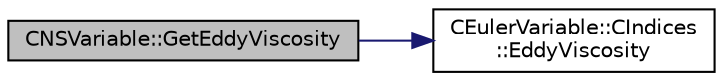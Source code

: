 digraph "CNSVariable::GetEddyViscosity"
{
 // LATEX_PDF_SIZE
  edge [fontname="Helvetica",fontsize="10",labelfontname="Helvetica",labelfontsize="10"];
  node [fontname="Helvetica",fontsize="10",shape=record];
  rankdir="LR";
  Node1 [label="CNSVariable::GetEddyViscosity",height=0.2,width=0.4,color="black", fillcolor="grey75", style="filled", fontcolor="black",tooltip="Get the eddy viscosity of the flow."];
  Node1 -> Node2 [color="midnightblue",fontsize="10",style="solid",fontname="Helvetica"];
  Node2 [label="CEulerVariable::CIndices\l::EddyViscosity",height=0.2,width=0.4,color="black", fillcolor="white", style="filled",URL="$structCEulerVariable_1_1CIndices.html#a83b2b2d811903d4a40b5eefea136a565",tooltip=" "];
}
